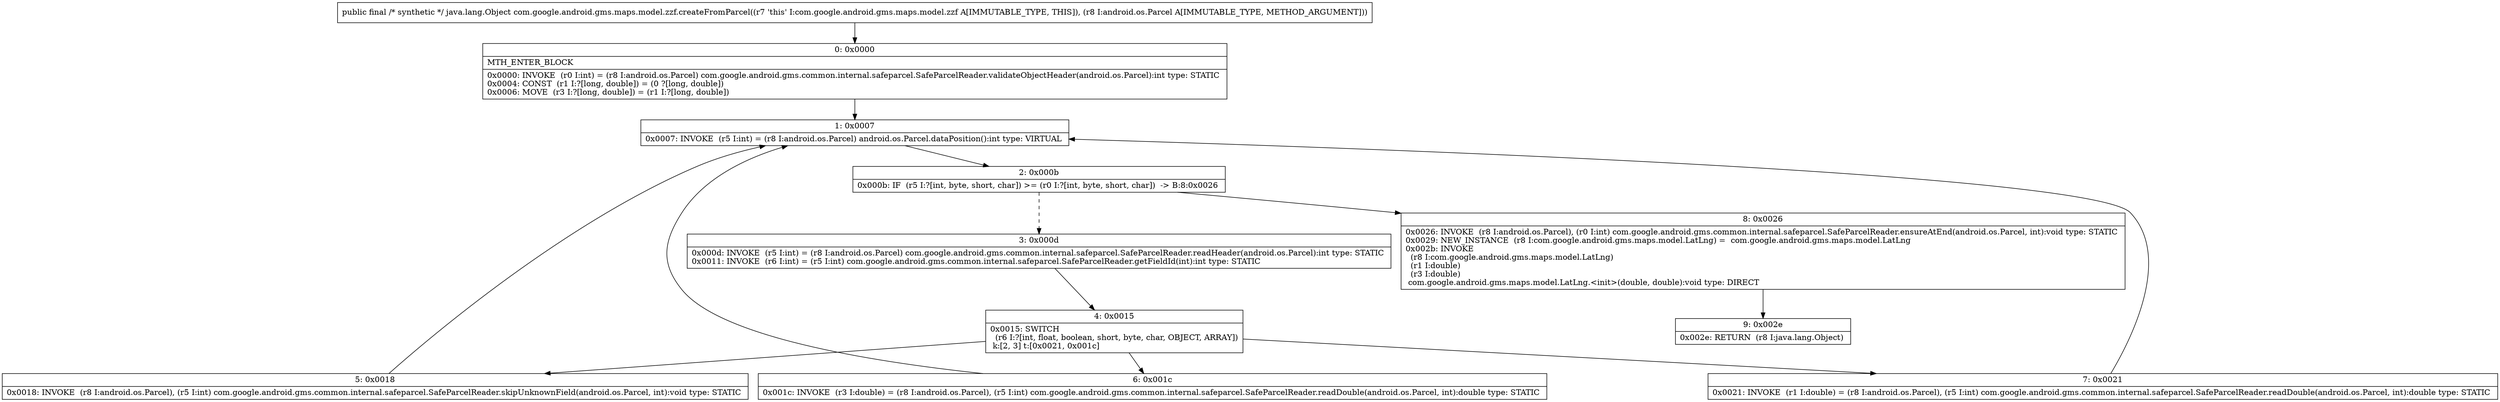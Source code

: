 digraph "CFG forcom.google.android.gms.maps.model.zzf.createFromParcel(Landroid\/os\/Parcel;)Ljava\/lang\/Object;" {
Node_0 [shape=record,label="{0\:\ 0x0000|MTH_ENTER_BLOCK\l|0x0000: INVOKE  (r0 I:int) = (r8 I:android.os.Parcel) com.google.android.gms.common.internal.safeparcel.SafeParcelReader.validateObjectHeader(android.os.Parcel):int type: STATIC \l0x0004: CONST  (r1 I:?[long, double]) = (0 ?[long, double]) \l0x0006: MOVE  (r3 I:?[long, double]) = (r1 I:?[long, double]) \l}"];
Node_1 [shape=record,label="{1\:\ 0x0007|0x0007: INVOKE  (r5 I:int) = (r8 I:android.os.Parcel) android.os.Parcel.dataPosition():int type: VIRTUAL \l}"];
Node_2 [shape=record,label="{2\:\ 0x000b|0x000b: IF  (r5 I:?[int, byte, short, char]) \>= (r0 I:?[int, byte, short, char])  \-\> B:8:0x0026 \l}"];
Node_3 [shape=record,label="{3\:\ 0x000d|0x000d: INVOKE  (r5 I:int) = (r8 I:android.os.Parcel) com.google.android.gms.common.internal.safeparcel.SafeParcelReader.readHeader(android.os.Parcel):int type: STATIC \l0x0011: INVOKE  (r6 I:int) = (r5 I:int) com.google.android.gms.common.internal.safeparcel.SafeParcelReader.getFieldId(int):int type: STATIC \l}"];
Node_4 [shape=record,label="{4\:\ 0x0015|0x0015: SWITCH  \l  (r6 I:?[int, float, boolean, short, byte, char, OBJECT, ARRAY])\l k:[2, 3] t:[0x0021, 0x001c] \l}"];
Node_5 [shape=record,label="{5\:\ 0x0018|0x0018: INVOKE  (r8 I:android.os.Parcel), (r5 I:int) com.google.android.gms.common.internal.safeparcel.SafeParcelReader.skipUnknownField(android.os.Parcel, int):void type: STATIC \l}"];
Node_6 [shape=record,label="{6\:\ 0x001c|0x001c: INVOKE  (r3 I:double) = (r8 I:android.os.Parcel), (r5 I:int) com.google.android.gms.common.internal.safeparcel.SafeParcelReader.readDouble(android.os.Parcel, int):double type: STATIC \l}"];
Node_7 [shape=record,label="{7\:\ 0x0021|0x0021: INVOKE  (r1 I:double) = (r8 I:android.os.Parcel), (r5 I:int) com.google.android.gms.common.internal.safeparcel.SafeParcelReader.readDouble(android.os.Parcel, int):double type: STATIC \l}"];
Node_8 [shape=record,label="{8\:\ 0x0026|0x0026: INVOKE  (r8 I:android.os.Parcel), (r0 I:int) com.google.android.gms.common.internal.safeparcel.SafeParcelReader.ensureAtEnd(android.os.Parcel, int):void type: STATIC \l0x0029: NEW_INSTANCE  (r8 I:com.google.android.gms.maps.model.LatLng) =  com.google.android.gms.maps.model.LatLng \l0x002b: INVOKE  \l  (r8 I:com.google.android.gms.maps.model.LatLng)\l  (r1 I:double)\l  (r3 I:double)\l com.google.android.gms.maps.model.LatLng.\<init\>(double, double):void type: DIRECT \l}"];
Node_9 [shape=record,label="{9\:\ 0x002e|0x002e: RETURN  (r8 I:java.lang.Object) \l}"];
MethodNode[shape=record,label="{public final \/* synthetic *\/ java.lang.Object com.google.android.gms.maps.model.zzf.createFromParcel((r7 'this' I:com.google.android.gms.maps.model.zzf A[IMMUTABLE_TYPE, THIS]), (r8 I:android.os.Parcel A[IMMUTABLE_TYPE, METHOD_ARGUMENT])) }"];
MethodNode -> Node_0;
Node_0 -> Node_1;
Node_1 -> Node_2;
Node_2 -> Node_3[style=dashed];
Node_2 -> Node_8;
Node_3 -> Node_4;
Node_4 -> Node_5;
Node_4 -> Node_6;
Node_4 -> Node_7;
Node_5 -> Node_1;
Node_6 -> Node_1;
Node_7 -> Node_1;
Node_8 -> Node_9;
}

